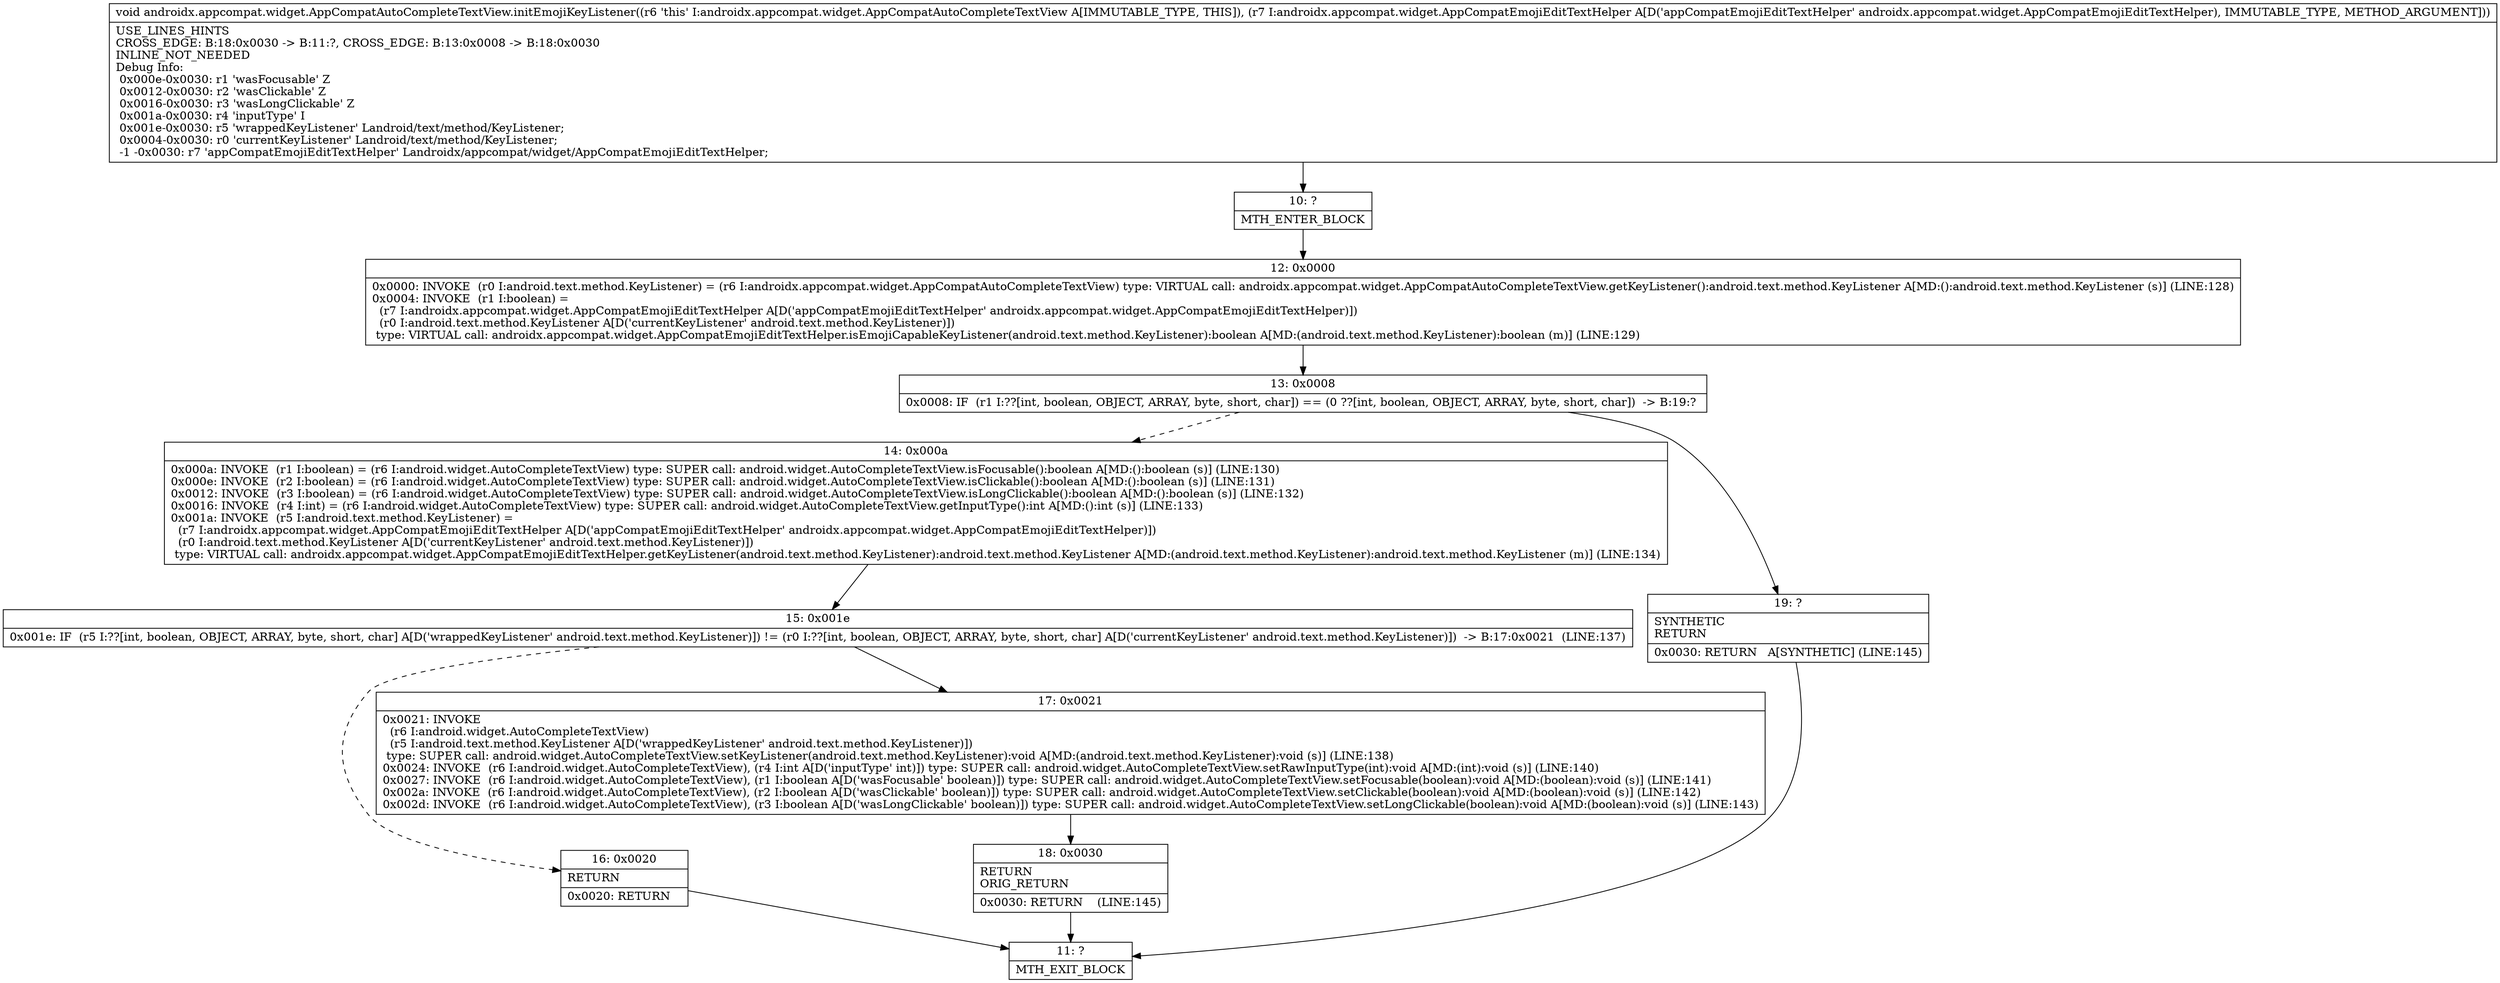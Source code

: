 digraph "CFG forandroidx.appcompat.widget.AppCompatAutoCompleteTextView.initEmojiKeyListener(Landroidx\/appcompat\/widget\/AppCompatEmojiEditTextHelper;)V" {
Node_10 [shape=record,label="{10\:\ ?|MTH_ENTER_BLOCK\l}"];
Node_12 [shape=record,label="{12\:\ 0x0000|0x0000: INVOKE  (r0 I:android.text.method.KeyListener) = (r6 I:androidx.appcompat.widget.AppCompatAutoCompleteTextView) type: VIRTUAL call: androidx.appcompat.widget.AppCompatAutoCompleteTextView.getKeyListener():android.text.method.KeyListener A[MD:():android.text.method.KeyListener (s)] (LINE:128)\l0x0004: INVOKE  (r1 I:boolean) = \l  (r7 I:androidx.appcompat.widget.AppCompatEmojiEditTextHelper A[D('appCompatEmojiEditTextHelper' androidx.appcompat.widget.AppCompatEmojiEditTextHelper)])\l  (r0 I:android.text.method.KeyListener A[D('currentKeyListener' android.text.method.KeyListener)])\l type: VIRTUAL call: androidx.appcompat.widget.AppCompatEmojiEditTextHelper.isEmojiCapableKeyListener(android.text.method.KeyListener):boolean A[MD:(android.text.method.KeyListener):boolean (m)] (LINE:129)\l}"];
Node_13 [shape=record,label="{13\:\ 0x0008|0x0008: IF  (r1 I:??[int, boolean, OBJECT, ARRAY, byte, short, char]) == (0 ??[int, boolean, OBJECT, ARRAY, byte, short, char])  \-\> B:19:? \l}"];
Node_14 [shape=record,label="{14\:\ 0x000a|0x000a: INVOKE  (r1 I:boolean) = (r6 I:android.widget.AutoCompleteTextView) type: SUPER call: android.widget.AutoCompleteTextView.isFocusable():boolean A[MD:():boolean (s)] (LINE:130)\l0x000e: INVOKE  (r2 I:boolean) = (r6 I:android.widget.AutoCompleteTextView) type: SUPER call: android.widget.AutoCompleteTextView.isClickable():boolean A[MD:():boolean (s)] (LINE:131)\l0x0012: INVOKE  (r3 I:boolean) = (r6 I:android.widget.AutoCompleteTextView) type: SUPER call: android.widget.AutoCompleteTextView.isLongClickable():boolean A[MD:():boolean (s)] (LINE:132)\l0x0016: INVOKE  (r4 I:int) = (r6 I:android.widget.AutoCompleteTextView) type: SUPER call: android.widget.AutoCompleteTextView.getInputType():int A[MD:():int (s)] (LINE:133)\l0x001a: INVOKE  (r5 I:android.text.method.KeyListener) = \l  (r7 I:androidx.appcompat.widget.AppCompatEmojiEditTextHelper A[D('appCompatEmojiEditTextHelper' androidx.appcompat.widget.AppCompatEmojiEditTextHelper)])\l  (r0 I:android.text.method.KeyListener A[D('currentKeyListener' android.text.method.KeyListener)])\l type: VIRTUAL call: androidx.appcompat.widget.AppCompatEmojiEditTextHelper.getKeyListener(android.text.method.KeyListener):android.text.method.KeyListener A[MD:(android.text.method.KeyListener):android.text.method.KeyListener (m)] (LINE:134)\l}"];
Node_15 [shape=record,label="{15\:\ 0x001e|0x001e: IF  (r5 I:??[int, boolean, OBJECT, ARRAY, byte, short, char] A[D('wrappedKeyListener' android.text.method.KeyListener)]) != (r0 I:??[int, boolean, OBJECT, ARRAY, byte, short, char] A[D('currentKeyListener' android.text.method.KeyListener)])  \-\> B:17:0x0021  (LINE:137)\l}"];
Node_16 [shape=record,label="{16\:\ 0x0020|RETURN\l|0x0020: RETURN   \l}"];
Node_11 [shape=record,label="{11\:\ ?|MTH_EXIT_BLOCK\l}"];
Node_17 [shape=record,label="{17\:\ 0x0021|0x0021: INVOKE  \l  (r6 I:android.widget.AutoCompleteTextView)\l  (r5 I:android.text.method.KeyListener A[D('wrappedKeyListener' android.text.method.KeyListener)])\l type: SUPER call: android.widget.AutoCompleteTextView.setKeyListener(android.text.method.KeyListener):void A[MD:(android.text.method.KeyListener):void (s)] (LINE:138)\l0x0024: INVOKE  (r6 I:android.widget.AutoCompleteTextView), (r4 I:int A[D('inputType' int)]) type: SUPER call: android.widget.AutoCompleteTextView.setRawInputType(int):void A[MD:(int):void (s)] (LINE:140)\l0x0027: INVOKE  (r6 I:android.widget.AutoCompleteTextView), (r1 I:boolean A[D('wasFocusable' boolean)]) type: SUPER call: android.widget.AutoCompleteTextView.setFocusable(boolean):void A[MD:(boolean):void (s)] (LINE:141)\l0x002a: INVOKE  (r6 I:android.widget.AutoCompleteTextView), (r2 I:boolean A[D('wasClickable' boolean)]) type: SUPER call: android.widget.AutoCompleteTextView.setClickable(boolean):void A[MD:(boolean):void (s)] (LINE:142)\l0x002d: INVOKE  (r6 I:android.widget.AutoCompleteTextView), (r3 I:boolean A[D('wasLongClickable' boolean)]) type: SUPER call: android.widget.AutoCompleteTextView.setLongClickable(boolean):void A[MD:(boolean):void (s)] (LINE:143)\l}"];
Node_18 [shape=record,label="{18\:\ 0x0030|RETURN\lORIG_RETURN\l|0x0030: RETURN    (LINE:145)\l}"];
Node_19 [shape=record,label="{19\:\ ?|SYNTHETIC\lRETURN\l|0x0030: RETURN   A[SYNTHETIC] (LINE:145)\l}"];
MethodNode[shape=record,label="{void androidx.appcompat.widget.AppCompatAutoCompleteTextView.initEmojiKeyListener((r6 'this' I:androidx.appcompat.widget.AppCompatAutoCompleteTextView A[IMMUTABLE_TYPE, THIS]), (r7 I:androidx.appcompat.widget.AppCompatEmojiEditTextHelper A[D('appCompatEmojiEditTextHelper' androidx.appcompat.widget.AppCompatEmojiEditTextHelper), IMMUTABLE_TYPE, METHOD_ARGUMENT]))  | USE_LINES_HINTS\lCROSS_EDGE: B:18:0x0030 \-\> B:11:?, CROSS_EDGE: B:13:0x0008 \-\> B:18:0x0030\lINLINE_NOT_NEEDED\lDebug Info:\l  0x000e\-0x0030: r1 'wasFocusable' Z\l  0x0012\-0x0030: r2 'wasClickable' Z\l  0x0016\-0x0030: r3 'wasLongClickable' Z\l  0x001a\-0x0030: r4 'inputType' I\l  0x001e\-0x0030: r5 'wrappedKeyListener' Landroid\/text\/method\/KeyListener;\l  0x0004\-0x0030: r0 'currentKeyListener' Landroid\/text\/method\/KeyListener;\l  \-1 \-0x0030: r7 'appCompatEmojiEditTextHelper' Landroidx\/appcompat\/widget\/AppCompatEmojiEditTextHelper;\l}"];
MethodNode -> Node_10;Node_10 -> Node_12;
Node_12 -> Node_13;
Node_13 -> Node_14[style=dashed];
Node_13 -> Node_19;
Node_14 -> Node_15;
Node_15 -> Node_16[style=dashed];
Node_15 -> Node_17;
Node_16 -> Node_11;
Node_17 -> Node_18;
Node_18 -> Node_11;
Node_19 -> Node_11;
}

